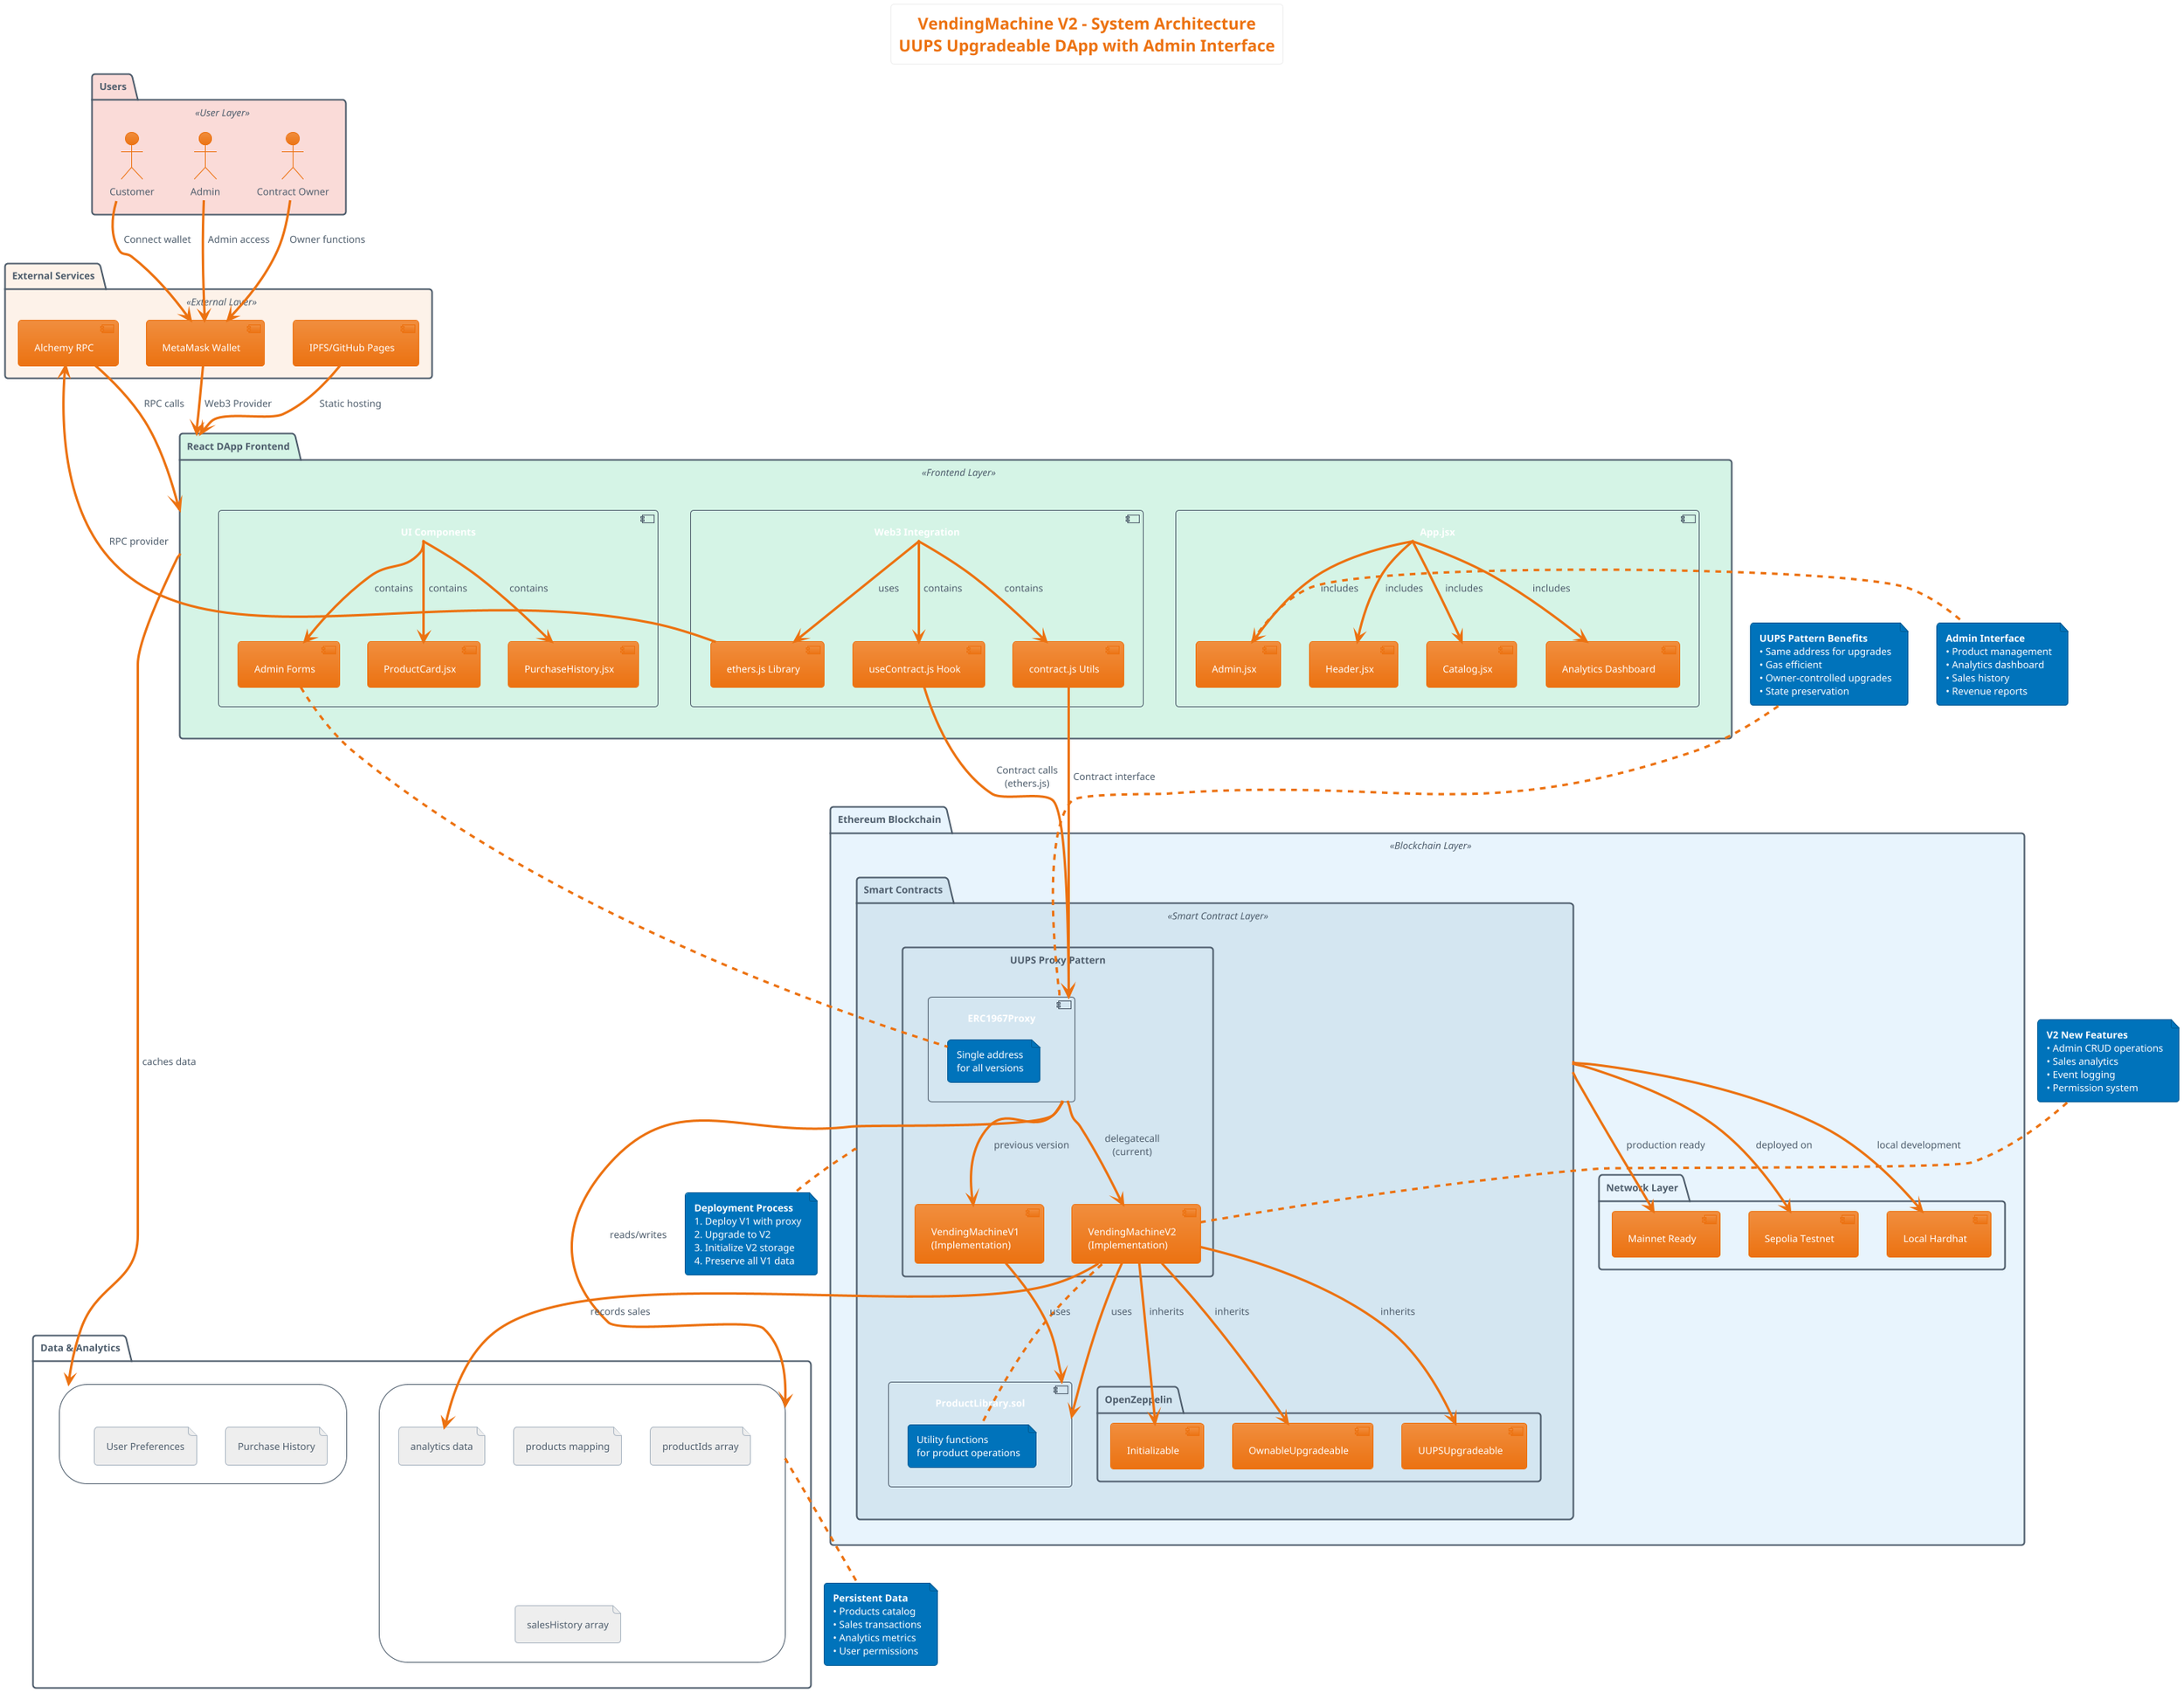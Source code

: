 @startuml VendingMachine_Architecture
!theme aws-orange
skinparam backgroundColor rgba(255, 255, 255, 1)
title VendingMachine V2 - System Architecture\nUUPS Upgradeable DApp with Admin Interface

' Define colors for different layers
!define BLOCKCHAIN_COLOR #E8F4FD
!define SMART_CONTRACT_COLOR #D4E6F1
!define FRONTEND_COLOR #D5F4E6
!define USER_COLOR #FADBD8
!define EXTERNAL_COLOR #FDF2E9

' User Layer
package "Users" as users <<User Layer>> USER_COLOR {
  actor "Customer" as customer
  actor "Admin" as admin
  actor "Contract Owner" as owner
}

' External Services
package "External Services" as external <<External Layer>> EXTERNAL_COLOR {
  component "MetaMask Wallet" as metamask
  component "Alchemy RPC" as alchemy
  component "IPFS/GitHub Pages" as hosting
}

' Frontend Layer
package "React DApp Frontend" as frontend <<Frontend Layer>> FRONTEND_COLOR {
  component "App.jsx" as app {
    component "Header.jsx" as header
    component "Catalog.jsx" as catalog
    component "Admin.jsx" as adminUI
    component "Analytics Dashboard" as analytics
  }
  
  component "Web3 Integration" as web3 {
    component "useContract.js Hook" as hook
    component "contract.js Utils" as utils
    component "ethers.js Library" as ethers
  }
  
  component "UI Components" as ui {
    component "ProductCard.jsx" as productcard
    component "PurchaseHistory.jsx" as history
    component "Admin Forms" as adminforms
  }
}

' Blockchain Layer
package "Ethereum Blockchain" as blockchain <<Blockchain Layer>> BLOCKCHAIN_COLOR {
  
  ' Smart Contract Layer
  package "Smart Contracts" as contracts <<Smart Contract Layer>> SMART_CONTRACT_COLOR {
    
    ' UUPS Proxy Pattern
    rectangle "UUPS Proxy Pattern" as proxy {
      component "ERC1967Proxy" as proxycontract {
        note right : Single address\nfor all versions
      }
      component "VendingMachineV1\n(Implementation)" as v1impl
      component "VendingMachineV2\n(Implementation)" as v2impl
    }
    
    ' Libraries
    component "ProductLibrary.sol" as library {
      note right : Utility functions\nfor product operations
    }
    
    ' OpenZeppelin Dependencies
    package "OpenZeppelin" as oz {
      component "Initializable" as init
      component "OwnableUpgradeable" as ownable
      component "UUPSUpgradeable" as uups
    }
  }
  
  ' Blockchain Infrastructure
  package "Network Layer" as network {
    component "Sepolia Testnet" as sepolia
    component "Local Hardhat" as hardhat
    component "Mainnet Ready" as mainnet
  }
}

' Data Storage
package "Data & Analytics" as data {
  storage "Contract Storage" as storage {
    file "products mapping" as productsmap
    file "productIds array" as idsarray
    file "salesHistory array" as salesarray
    file "analytics data" as analyticsdata
  }
  
  storage "Local Storage" as localstorage {
    file "Purchase History" as localhistory
    file "User Preferences" as prefs
  }
}

' Relationships - User Interactions
customer --> metamask : "Connect wallet"
admin --> metamask : "Admin access"
owner --> metamask : "Owner functions"

' Relationships - Frontend to External
metamask --> frontend : "Web3 Provider"
alchemy --> frontend : "RPC calls"
hosting --> frontend : "Static hosting"

' Relationships - Frontend Internal
app --> header : "includes"
app --> catalog : "includes"
app --> adminUI : "includes"
app --> analytics : "includes"

web3 --> hook : "contains"
web3 --> utils : "contains"
web3 --> ethers : "uses"

ui --> productcard : "contains"
ui --> history : "contains"
ui --> adminforms : "contains"

' Relationships - Frontend to Blockchain
hook --> proxycontract : "Contract calls\n(ethers.js)"
utils --> proxycontract : "Contract interface"
ethers --> alchemy : "RPC provider"

' Relationships - Smart Contract Architecture
proxycontract --> v2impl : "delegatecall\n(current)"
proxycontract --> v1impl : "previous version"
v2impl --> library : "uses"
v1impl --> library : "uses"

v2impl --> init : "inherits"
v2impl --> ownable : "inherits"
v2impl --> uups : "inherits"

' Relationships - Network
contracts --> sepolia : "deployed on"
contracts --> hardhat : "local development"
contracts --> mainnet : "production ready"

' Relationships - Data Flow
proxycontract --> storage : "reads/writes"
frontend --> localstorage : "caches data"
v2impl --> analyticsdata : "records sales"

' Key Features Annotations
note top of v2impl : **V2 New Features**\n• Admin CRUD operations\n• Sales analytics\n• Event logging\n• Permission system

note top of proxycontract : **UUPS Pattern Benefits**\n• Same address for upgrades\n• Gas efficient\n• Owner-controlled upgrades\n• State preservation

note right of adminUI : **Admin Interface**\n• Product management\n• Analytics dashboard\n• Sales history\n• Revenue reports

note bottom of storage : **Persistent Data**\n• Products catalog\n• Sales transactions\n• Analytics metrics\n• User permissions

' Deployment Flow
note bottom of contracts : **Deployment Process**\n1. Deploy V1 with proxy\n2. Upgrade to V2\n3. Initialize V2 storage\n4. Preserve all V1 data

@enduml